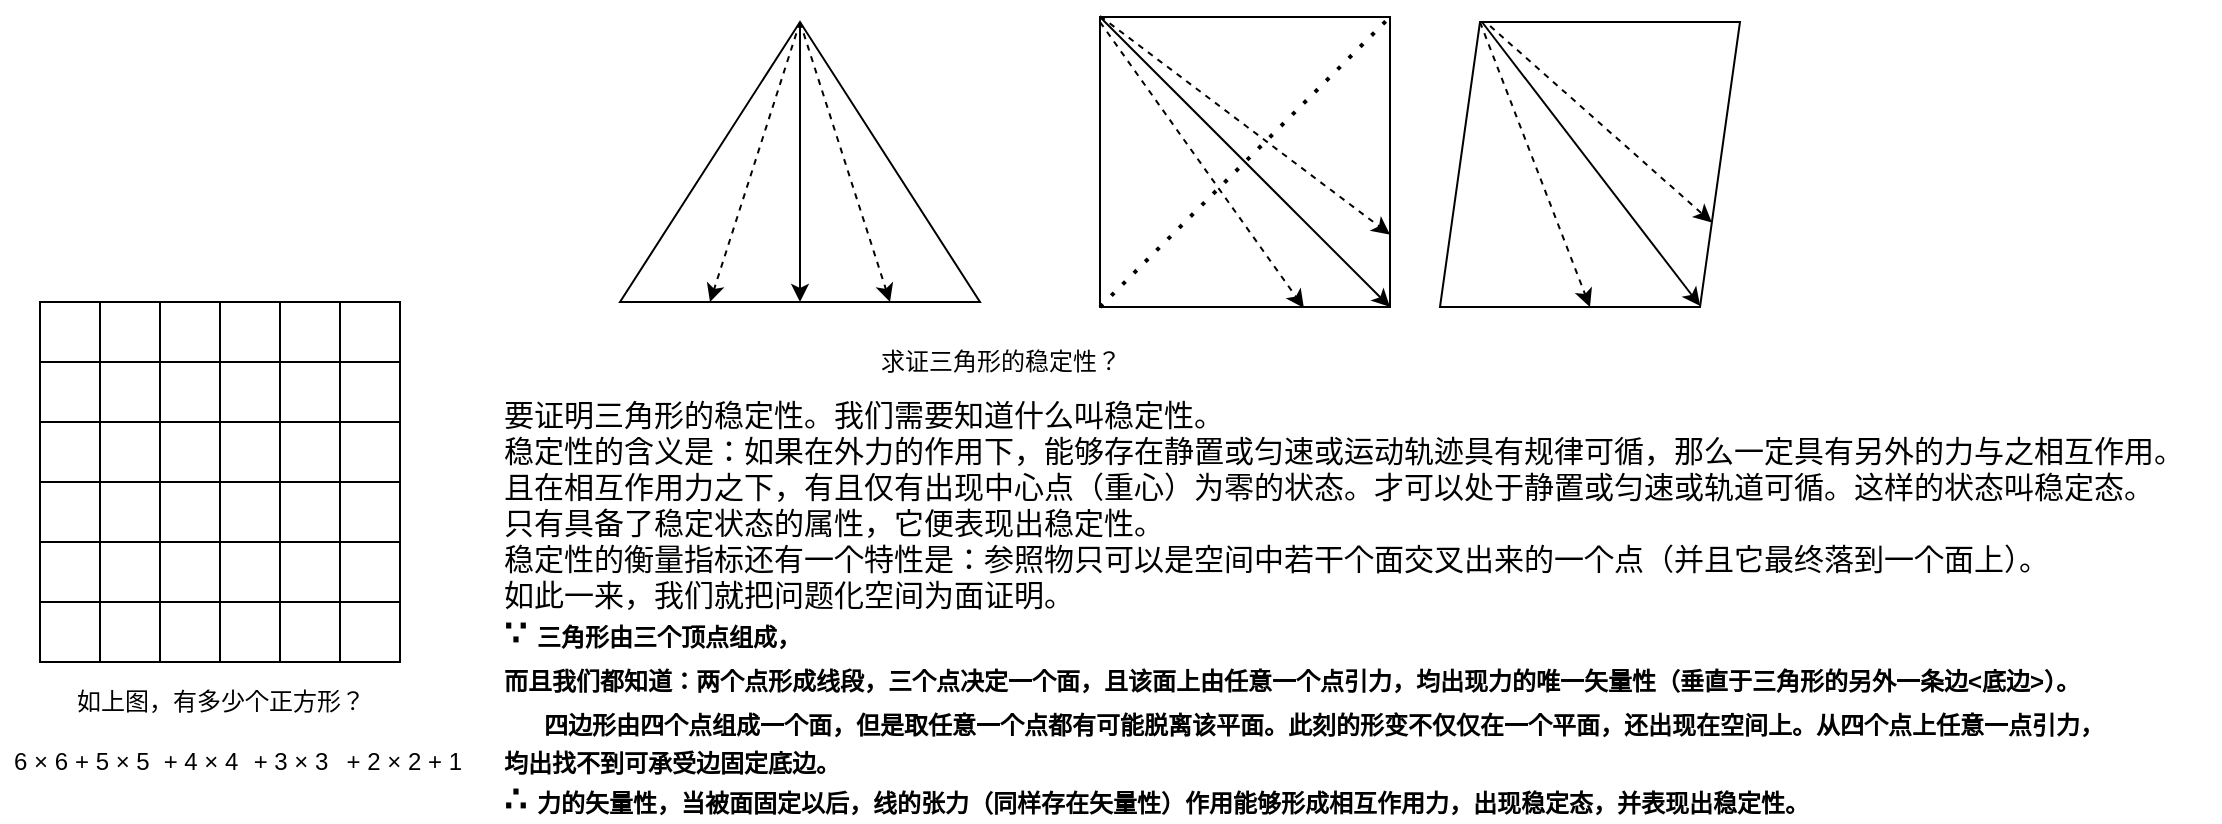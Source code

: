 <mxfile version="14.6.9" type="github">
  <diagram id="RAytsHk9yZWYYMR1CLl6" name="Page-1">
    <mxGraphModel dx="1422" dy="772" grid="1" gridSize="10" guides="1" tooltips="1" connect="1" arrows="1" fold="1" page="1" pageScale="1" pageWidth="827" pageHeight="1169" math="0" shadow="0">
      <root>
        <mxCell id="0" />
        <mxCell id="1" parent="0" />
        <mxCell id="cfBZWCp-nfRq4XjDMekp-7" value="" style="group" parent="1" vertex="1" connectable="0">
          <mxGeometry x="50" y="170" width="180" height="30" as="geometry" />
        </mxCell>
        <mxCell id="cfBZWCp-nfRq4XjDMekp-1" value="" style="whiteSpace=wrap;html=1;aspect=fixed;" parent="cfBZWCp-nfRq4XjDMekp-7" vertex="1">
          <mxGeometry width="30" height="30" as="geometry" />
        </mxCell>
        <mxCell id="cfBZWCp-nfRq4XjDMekp-2" value="" style="whiteSpace=wrap;html=1;aspect=fixed;" parent="cfBZWCp-nfRq4XjDMekp-7" vertex="1">
          <mxGeometry x="30" width="30" height="30" as="geometry" />
        </mxCell>
        <mxCell id="cfBZWCp-nfRq4XjDMekp-3" value="" style="whiteSpace=wrap;html=1;aspect=fixed;" parent="cfBZWCp-nfRq4XjDMekp-7" vertex="1">
          <mxGeometry x="60" width="30" height="30" as="geometry" />
        </mxCell>
        <mxCell id="cfBZWCp-nfRq4XjDMekp-4" value="" style="whiteSpace=wrap;html=1;aspect=fixed;" parent="cfBZWCp-nfRq4XjDMekp-7" vertex="1">
          <mxGeometry x="90" width="30" height="30" as="geometry" />
        </mxCell>
        <mxCell id="cfBZWCp-nfRq4XjDMekp-5" value="" style="whiteSpace=wrap;html=1;aspect=fixed;" parent="cfBZWCp-nfRq4XjDMekp-7" vertex="1">
          <mxGeometry x="120" width="30" height="30" as="geometry" />
        </mxCell>
        <mxCell id="cfBZWCp-nfRq4XjDMekp-6" value="" style="whiteSpace=wrap;html=1;aspect=fixed;" parent="cfBZWCp-nfRq4XjDMekp-7" vertex="1">
          <mxGeometry x="150" width="30" height="30" as="geometry" />
        </mxCell>
        <mxCell id="cfBZWCp-nfRq4XjDMekp-8" value="" style="group" parent="1" vertex="1" connectable="0">
          <mxGeometry x="50" y="200" width="180" height="30" as="geometry" />
        </mxCell>
        <mxCell id="cfBZWCp-nfRq4XjDMekp-9" value="" style="whiteSpace=wrap;html=1;aspect=fixed;" parent="cfBZWCp-nfRq4XjDMekp-8" vertex="1">
          <mxGeometry width="30" height="30" as="geometry" />
        </mxCell>
        <mxCell id="cfBZWCp-nfRq4XjDMekp-10" value="" style="whiteSpace=wrap;html=1;aspect=fixed;" parent="cfBZWCp-nfRq4XjDMekp-8" vertex="1">
          <mxGeometry x="30" width="30" height="30" as="geometry" />
        </mxCell>
        <mxCell id="cfBZWCp-nfRq4XjDMekp-11" value="" style="whiteSpace=wrap;html=1;aspect=fixed;" parent="cfBZWCp-nfRq4XjDMekp-8" vertex="1">
          <mxGeometry x="60" width="30" height="30" as="geometry" />
        </mxCell>
        <mxCell id="cfBZWCp-nfRq4XjDMekp-12" value="" style="whiteSpace=wrap;html=1;aspect=fixed;" parent="cfBZWCp-nfRq4XjDMekp-8" vertex="1">
          <mxGeometry x="90" width="30" height="30" as="geometry" />
        </mxCell>
        <mxCell id="cfBZWCp-nfRq4XjDMekp-13" value="" style="whiteSpace=wrap;html=1;aspect=fixed;" parent="cfBZWCp-nfRq4XjDMekp-8" vertex="1">
          <mxGeometry x="120" width="30" height="30" as="geometry" />
        </mxCell>
        <mxCell id="cfBZWCp-nfRq4XjDMekp-14" value="" style="whiteSpace=wrap;html=1;aspect=fixed;" parent="cfBZWCp-nfRq4XjDMekp-8" vertex="1">
          <mxGeometry x="150" width="30" height="30" as="geometry" />
        </mxCell>
        <mxCell id="cfBZWCp-nfRq4XjDMekp-15" value="" style="group" parent="1" vertex="1" connectable="0">
          <mxGeometry x="50" y="230" width="180" height="30" as="geometry" />
        </mxCell>
        <mxCell id="cfBZWCp-nfRq4XjDMekp-16" value="" style="whiteSpace=wrap;html=1;aspect=fixed;" parent="cfBZWCp-nfRq4XjDMekp-15" vertex="1">
          <mxGeometry width="30" height="30" as="geometry" />
        </mxCell>
        <mxCell id="cfBZWCp-nfRq4XjDMekp-17" value="" style="whiteSpace=wrap;html=1;aspect=fixed;" parent="cfBZWCp-nfRq4XjDMekp-15" vertex="1">
          <mxGeometry x="30" width="30" height="30" as="geometry" />
        </mxCell>
        <mxCell id="cfBZWCp-nfRq4XjDMekp-18" value="" style="whiteSpace=wrap;html=1;aspect=fixed;" parent="cfBZWCp-nfRq4XjDMekp-15" vertex="1">
          <mxGeometry x="60" width="30" height="30" as="geometry" />
        </mxCell>
        <mxCell id="cfBZWCp-nfRq4XjDMekp-19" value="" style="whiteSpace=wrap;html=1;aspect=fixed;" parent="cfBZWCp-nfRq4XjDMekp-15" vertex="1">
          <mxGeometry x="90" width="30" height="30" as="geometry" />
        </mxCell>
        <mxCell id="cfBZWCp-nfRq4XjDMekp-20" value="" style="whiteSpace=wrap;html=1;aspect=fixed;" parent="cfBZWCp-nfRq4XjDMekp-15" vertex="1">
          <mxGeometry x="120" width="30" height="30" as="geometry" />
        </mxCell>
        <mxCell id="cfBZWCp-nfRq4XjDMekp-21" value="" style="whiteSpace=wrap;html=1;aspect=fixed;" parent="cfBZWCp-nfRq4XjDMekp-15" vertex="1">
          <mxGeometry x="150" width="30" height="30" as="geometry" />
        </mxCell>
        <mxCell id="cfBZWCp-nfRq4XjDMekp-22" value="" style="group" parent="1" vertex="1" connectable="0">
          <mxGeometry x="50" y="260" width="180" height="30" as="geometry" />
        </mxCell>
        <mxCell id="cfBZWCp-nfRq4XjDMekp-23" value="" style="whiteSpace=wrap;html=1;aspect=fixed;" parent="cfBZWCp-nfRq4XjDMekp-22" vertex="1">
          <mxGeometry width="30" height="30" as="geometry" />
        </mxCell>
        <mxCell id="cfBZWCp-nfRq4XjDMekp-24" value="" style="whiteSpace=wrap;html=1;aspect=fixed;" parent="cfBZWCp-nfRq4XjDMekp-22" vertex="1">
          <mxGeometry x="30" width="30" height="30" as="geometry" />
        </mxCell>
        <mxCell id="cfBZWCp-nfRq4XjDMekp-25" value="" style="whiteSpace=wrap;html=1;aspect=fixed;" parent="cfBZWCp-nfRq4XjDMekp-22" vertex="1">
          <mxGeometry x="60" width="30" height="30" as="geometry" />
        </mxCell>
        <mxCell id="cfBZWCp-nfRq4XjDMekp-26" value="" style="whiteSpace=wrap;html=1;aspect=fixed;" parent="cfBZWCp-nfRq4XjDMekp-22" vertex="1">
          <mxGeometry x="90" width="30" height="30" as="geometry" />
        </mxCell>
        <mxCell id="cfBZWCp-nfRq4XjDMekp-27" value="" style="whiteSpace=wrap;html=1;aspect=fixed;" parent="cfBZWCp-nfRq4XjDMekp-22" vertex="1">
          <mxGeometry x="120" width="30" height="30" as="geometry" />
        </mxCell>
        <mxCell id="cfBZWCp-nfRq4XjDMekp-28" value="" style="whiteSpace=wrap;html=1;aspect=fixed;" parent="cfBZWCp-nfRq4XjDMekp-22" vertex="1">
          <mxGeometry x="150" width="30" height="30" as="geometry" />
        </mxCell>
        <mxCell id="cfBZWCp-nfRq4XjDMekp-29" value="" style="group" parent="1" vertex="1" connectable="0">
          <mxGeometry x="50" y="290" width="180" height="30" as="geometry" />
        </mxCell>
        <mxCell id="cfBZWCp-nfRq4XjDMekp-30" value="" style="whiteSpace=wrap;html=1;aspect=fixed;" parent="cfBZWCp-nfRq4XjDMekp-29" vertex="1">
          <mxGeometry width="30" height="30" as="geometry" />
        </mxCell>
        <mxCell id="cfBZWCp-nfRq4XjDMekp-31" value="" style="whiteSpace=wrap;html=1;aspect=fixed;" parent="cfBZWCp-nfRq4XjDMekp-29" vertex="1">
          <mxGeometry x="30" width="30" height="30" as="geometry" />
        </mxCell>
        <mxCell id="cfBZWCp-nfRq4XjDMekp-32" value="" style="whiteSpace=wrap;html=1;aspect=fixed;" parent="cfBZWCp-nfRq4XjDMekp-29" vertex="1">
          <mxGeometry x="60" width="30" height="30" as="geometry" />
        </mxCell>
        <mxCell id="cfBZWCp-nfRq4XjDMekp-33" value="" style="whiteSpace=wrap;html=1;aspect=fixed;" parent="cfBZWCp-nfRq4XjDMekp-29" vertex="1">
          <mxGeometry x="90" width="30" height="30" as="geometry" />
        </mxCell>
        <mxCell id="cfBZWCp-nfRq4XjDMekp-34" value="" style="whiteSpace=wrap;html=1;aspect=fixed;" parent="cfBZWCp-nfRq4XjDMekp-29" vertex="1">
          <mxGeometry x="120" width="30" height="30" as="geometry" />
        </mxCell>
        <mxCell id="cfBZWCp-nfRq4XjDMekp-35" value="" style="whiteSpace=wrap;html=1;aspect=fixed;" parent="cfBZWCp-nfRq4XjDMekp-29" vertex="1">
          <mxGeometry x="150" width="30" height="30" as="geometry" />
        </mxCell>
        <mxCell id="cfBZWCp-nfRq4XjDMekp-37" value="" style="group" parent="1" vertex="1" connectable="0">
          <mxGeometry x="50" y="320" width="180" height="30" as="geometry" />
        </mxCell>
        <mxCell id="cfBZWCp-nfRq4XjDMekp-38" value="" style="whiteSpace=wrap;html=1;aspect=fixed;" parent="cfBZWCp-nfRq4XjDMekp-37" vertex="1">
          <mxGeometry width="30" height="30" as="geometry" />
        </mxCell>
        <mxCell id="cfBZWCp-nfRq4XjDMekp-39" value="" style="whiteSpace=wrap;html=1;aspect=fixed;" parent="cfBZWCp-nfRq4XjDMekp-37" vertex="1">
          <mxGeometry x="30" width="30" height="30" as="geometry" />
        </mxCell>
        <mxCell id="cfBZWCp-nfRq4XjDMekp-40" value="" style="whiteSpace=wrap;html=1;aspect=fixed;" parent="cfBZWCp-nfRq4XjDMekp-37" vertex="1">
          <mxGeometry x="60" width="30" height="30" as="geometry" />
        </mxCell>
        <mxCell id="cfBZWCp-nfRq4XjDMekp-41" value="" style="whiteSpace=wrap;html=1;aspect=fixed;" parent="cfBZWCp-nfRq4XjDMekp-37" vertex="1">
          <mxGeometry x="90" width="30" height="30" as="geometry" />
        </mxCell>
        <mxCell id="cfBZWCp-nfRq4XjDMekp-42" value="" style="whiteSpace=wrap;html=1;aspect=fixed;" parent="cfBZWCp-nfRq4XjDMekp-37" vertex="1">
          <mxGeometry x="120" width="30" height="30" as="geometry" />
        </mxCell>
        <mxCell id="cfBZWCp-nfRq4XjDMekp-43" value="" style="whiteSpace=wrap;html=1;aspect=fixed;" parent="cfBZWCp-nfRq4XjDMekp-37" vertex="1">
          <mxGeometry x="150" width="30" height="30" as="geometry" />
        </mxCell>
        <mxCell id="cfBZWCp-nfRq4XjDMekp-45" value="如上图，有多少个正方形？" style="text;html=1;align=center;verticalAlign=middle;resizable=0;points=[];autosize=1;" parent="1" vertex="1">
          <mxGeometry x="60" y="360" width="160" height="20" as="geometry" />
        </mxCell>
        <mxCell id="cfBZWCp-nfRq4XjDMekp-46" value="6 × 6" style="text;html=1;align=center;verticalAlign=middle;resizable=0;points=[];autosize=1;" parent="1" vertex="1">
          <mxGeometry x="30" y="390" width="40" height="20" as="geometry" />
        </mxCell>
        <mxCell id="cfBZWCp-nfRq4XjDMekp-47" value="+ 3 × 3" style="text;html=1;align=center;verticalAlign=middle;resizable=0;points=[];autosize=1;" parent="1" vertex="1">
          <mxGeometry x="150" y="390" width="50" height="20" as="geometry" />
        </mxCell>
        <mxCell id="cfBZWCp-nfRq4XjDMekp-48" value="&amp;nbsp;+ 2 × 2 + 1" style="text;html=1;align=center;verticalAlign=middle;resizable=0;points=[];autosize=1;" parent="1" vertex="1">
          <mxGeometry x="190" y="390" width="80" height="20" as="geometry" />
        </mxCell>
        <mxCell id="cfBZWCp-nfRq4XjDMekp-49" value="&amp;nbsp;+ 5 × 5" style="text;html=1;align=center;verticalAlign=middle;resizable=0;points=[];autosize=1;" parent="1" vertex="1">
          <mxGeometry x="54" y="390" width="60" height="20" as="geometry" />
        </mxCell>
        <mxCell id="cfBZWCp-nfRq4XjDMekp-50" value="+ 4 × 4" style="text;html=1;align=center;verticalAlign=middle;resizable=0;points=[];autosize=1;" parent="1" vertex="1">
          <mxGeometry x="105" y="390" width="50" height="20" as="geometry" />
        </mxCell>
        <mxCell id="yYrG96fUX7nSHpN4_MA_-1" value="" style="triangle;whiteSpace=wrap;html=1;rotation=-90;" vertex="1" parent="1">
          <mxGeometry x="360" y="10" width="140" height="180" as="geometry" />
        </mxCell>
        <mxCell id="yYrG96fUX7nSHpN4_MA_-2" value="" style="whiteSpace=wrap;html=1;aspect=fixed;" vertex="1" parent="1">
          <mxGeometry x="580" y="27.5" width="145" height="145" as="geometry" />
        </mxCell>
        <mxCell id="yYrG96fUX7nSHpN4_MA_-3" value="求证三角形的稳定性？" style="text;html=1;align=center;verticalAlign=middle;resizable=0;points=[];autosize=1;strokeColor=none;" vertex="1" parent="1">
          <mxGeometry x="460" y="190" width="140" height="20" as="geometry" />
        </mxCell>
        <mxCell id="yYrG96fUX7nSHpN4_MA_-4" value="&lt;font&gt;&lt;font&gt;&lt;span style=&quot;font-size: 12px&quot;&gt;&lt;br&gt;&lt;/span&gt;要证明三角形的稳定性。我们需要知道什么叫稳定性。&lt;br&gt;稳定性的含义是：如果在外力的作用下，能够存在静置或匀速或运动轨迹具有规律可循，那么一定具有另外的力与之相互作用。&lt;br&gt;且在相互作用力之下，有且仅有出现中心点（重心）为零的状态。才可以处于静置或匀速或轨道可循。这样的状态叫稳定态。&lt;br&gt;只有具备了稳定状态的属性，它便表现出稳定性。&lt;br&gt;稳定性的衡量指标还有一个特性是：参照物只可以是空间中若干个面交叉出来的一个点（并且它最终落到一个面上）。&lt;br&gt;如此一来，我们就把问题化空间为面证明。&lt;br&gt;&lt;b&gt;&lt;span style=&quot;font-size: 18px&quot;&gt;∵&amp;nbsp;&lt;/span&gt;&lt;span style=&quot;font-size: 12px&quot;&gt;三角形由三个顶点组成，&lt;br&gt;而且我们都知道：两个点形成线段，三个点决定一个面，且该面上由任意一个点引力，&lt;/span&gt;&lt;span style=&quot;font-size: 12px&quot;&gt;均出现力的唯一矢量性（垂直于三角形的另外一条边&amp;lt;底边&amp;gt;）。&lt;/span&gt;&lt;span style=&quot;font-size: 18px&quot;&gt;&amp;nbsp;&lt;/span&gt;&lt;br&gt;&lt;span style=&quot;font-size: 18px&quot;&gt;&amp;nbsp; &amp;nbsp;&amp;nbsp;&lt;/span&gt;&lt;span style=&quot;font-size: 12px&quot;&gt;四边形由四个点组成一个面，但是取任意一个点都有可能脱离该平面。此刻的形变不仅仅在一个平面，&lt;/span&gt;&lt;span style=&quot;font-size: 12px&quot;&gt;还出现在空间上。从四个点上任意一点引力，&lt;br&gt;均出找不到可承受边固定底边。&lt;/span&gt;&lt;br&gt;&lt;span style=&quot;font-size: 18px&quot;&gt;∴&amp;nbsp;&lt;/span&gt;&lt;span style=&quot;font-size: 12px&quot;&gt;力的矢量性，当被面固定以后，线的张力（同样存在矢量性）作用能够形成相互作用力，出现稳定态，并表现出稳定性。&lt;/span&gt;&lt;/b&gt;&lt;br&gt;&lt;/font&gt;&lt;/font&gt;" style="text;html=1;align=left;verticalAlign=middle;resizable=0;points=[];autosize=1;strokeColor=none;fontSize=15;" vertex="1" parent="1">
          <mxGeometry x="280" y="200" width="860" height="230" as="geometry" />
        </mxCell>
        <mxCell id="yYrG96fUX7nSHpN4_MA_-5" value="" style="endArrow=none;dashed=1;html=1;dashPattern=1 3;strokeWidth=2;exitX=0;exitY=1;exitDx=0;exitDy=0;entryX=1;entryY=0;entryDx=0;entryDy=0;" edge="1" parent="1" source="yYrG96fUX7nSHpN4_MA_-2" target="yYrG96fUX7nSHpN4_MA_-2">
          <mxGeometry width="50" height="50" relative="1" as="geometry">
            <mxPoint x="670" y="110" as="sourcePoint" />
            <mxPoint x="720" y="60" as="targetPoint" />
          </mxGeometry>
        </mxCell>
        <mxCell id="yYrG96fUX7nSHpN4_MA_-6" value="" style="endArrow=classic;html=1;exitX=1;exitY=0.5;exitDx=0;exitDy=0;entryX=0;entryY=0.5;entryDx=0;entryDy=0;" edge="1" parent="1" source="yYrG96fUX7nSHpN4_MA_-1" target="yYrG96fUX7nSHpN4_MA_-1">
          <mxGeometry width="50" height="50" relative="1" as="geometry">
            <mxPoint x="480" y="60" as="sourcePoint" />
            <mxPoint x="530" y="10" as="targetPoint" />
          </mxGeometry>
        </mxCell>
        <mxCell id="yYrG96fUX7nSHpN4_MA_-7" value="" style="endArrow=classic;html=1;exitX=0;exitY=0;exitDx=0;exitDy=0;entryX=1;entryY=1;entryDx=0;entryDy=0;" edge="1" parent="1" source="yYrG96fUX7nSHpN4_MA_-2" target="yYrG96fUX7nSHpN4_MA_-2">
          <mxGeometry width="50" height="50" relative="1" as="geometry">
            <mxPoint x="440" y="40" as="sourcePoint" />
            <mxPoint x="730" y="190" as="targetPoint" />
          </mxGeometry>
        </mxCell>
        <mxCell id="yYrG96fUX7nSHpN4_MA_-9" value="" style="shape=parallelogram;perimeter=parallelogramPerimeter;whiteSpace=wrap;html=1;fixedSize=1;" vertex="1" parent="1">
          <mxGeometry x="750" y="30" width="150" height="142.5" as="geometry" />
        </mxCell>
        <mxCell id="yYrG96fUX7nSHpN4_MA_-10" value="" style="endArrow=classic;html=1;entryX=0;entryY=0.75;entryDx=0;entryDy=0;dashed=1;" edge="1" parent="1" target="yYrG96fUX7nSHpN4_MA_-1">
          <mxGeometry width="50" height="50" relative="1" as="geometry">
            <mxPoint x="430" y="30" as="sourcePoint" />
            <mxPoint x="440" y="180" as="targetPoint" />
          </mxGeometry>
        </mxCell>
        <mxCell id="yYrG96fUX7nSHpN4_MA_-11" value="" style="endArrow=classic;html=1;entryX=0;entryY=0.25;entryDx=0;entryDy=0;dashed=1;" edge="1" parent="1" target="yYrG96fUX7nSHpN4_MA_-1">
          <mxGeometry width="50" height="50" relative="1" as="geometry">
            <mxPoint x="430" y="30" as="sourcePoint" />
            <mxPoint x="485" y="180" as="targetPoint" />
          </mxGeometry>
        </mxCell>
        <mxCell id="yYrG96fUX7nSHpN4_MA_-12" value="" style="endArrow=classic;html=1;entryX=0.867;entryY=0.996;entryDx=0;entryDy=0;entryPerimeter=0;exitX=0.14;exitY=0;exitDx=0;exitDy=0;exitPerimeter=0;" edge="1" parent="1" source="yYrG96fUX7nSHpN4_MA_-9" target="yYrG96fUX7nSHpN4_MA_-9">
          <mxGeometry width="50" height="50" relative="1" as="geometry">
            <mxPoint x="770" y="33" as="sourcePoint" />
            <mxPoint x="735" y="182.5" as="targetPoint" />
          </mxGeometry>
        </mxCell>
        <mxCell id="yYrG96fUX7nSHpN4_MA_-13" value="" style="endArrow=classic;html=1;entryX=0.5;entryY=1;entryDx=0;entryDy=0;dashed=1;" edge="1" parent="1" target="yYrG96fUX7nSHpN4_MA_-9">
          <mxGeometry width="50" height="50" relative="1" as="geometry">
            <mxPoint x="770" y="30" as="sourcePoint" />
            <mxPoint x="485" y="180" as="targetPoint" />
          </mxGeometry>
        </mxCell>
        <mxCell id="yYrG96fUX7nSHpN4_MA_-14" value="" style="endArrow=classic;html=1;entryX=1;entryY=0.75;entryDx=0;entryDy=0;dashed=1;exitX=0.167;exitY=0.014;exitDx=0;exitDy=0;exitPerimeter=0;" edge="1" parent="1" source="yYrG96fUX7nSHpN4_MA_-9" target="yYrG96fUX7nSHpN4_MA_-9">
          <mxGeometry width="50" height="50" relative="1" as="geometry">
            <mxPoint x="770" y="30" as="sourcePoint" />
            <mxPoint x="495" y="190" as="targetPoint" />
          </mxGeometry>
        </mxCell>
        <mxCell id="yYrG96fUX7nSHpN4_MA_-15" value="" style="endArrow=classic;html=1;entryX=0.703;entryY=1.003;entryDx=0;entryDy=0;dashed=1;entryPerimeter=0;" edge="1" parent="1" target="yYrG96fUX7nSHpN4_MA_-2">
          <mxGeometry width="50" height="50" relative="1" as="geometry">
            <mxPoint x="580" y="30" as="sourcePoint" />
            <mxPoint x="835" y="182.5" as="targetPoint" />
          </mxGeometry>
        </mxCell>
        <mxCell id="yYrG96fUX7nSHpN4_MA_-16" value="" style="endArrow=classic;html=1;entryX=1;entryY=0.75;entryDx=0;entryDy=0;dashed=1;" edge="1" parent="1" target="yYrG96fUX7nSHpN4_MA_-2">
          <mxGeometry width="50" height="50" relative="1" as="geometry">
            <mxPoint x="580" y="27" as="sourcePoint" />
            <mxPoint x="691.935" y="182.935" as="targetPoint" />
          </mxGeometry>
        </mxCell>
      </root>
    </mxGraphModel>
  </diagram>
</mxfile>
